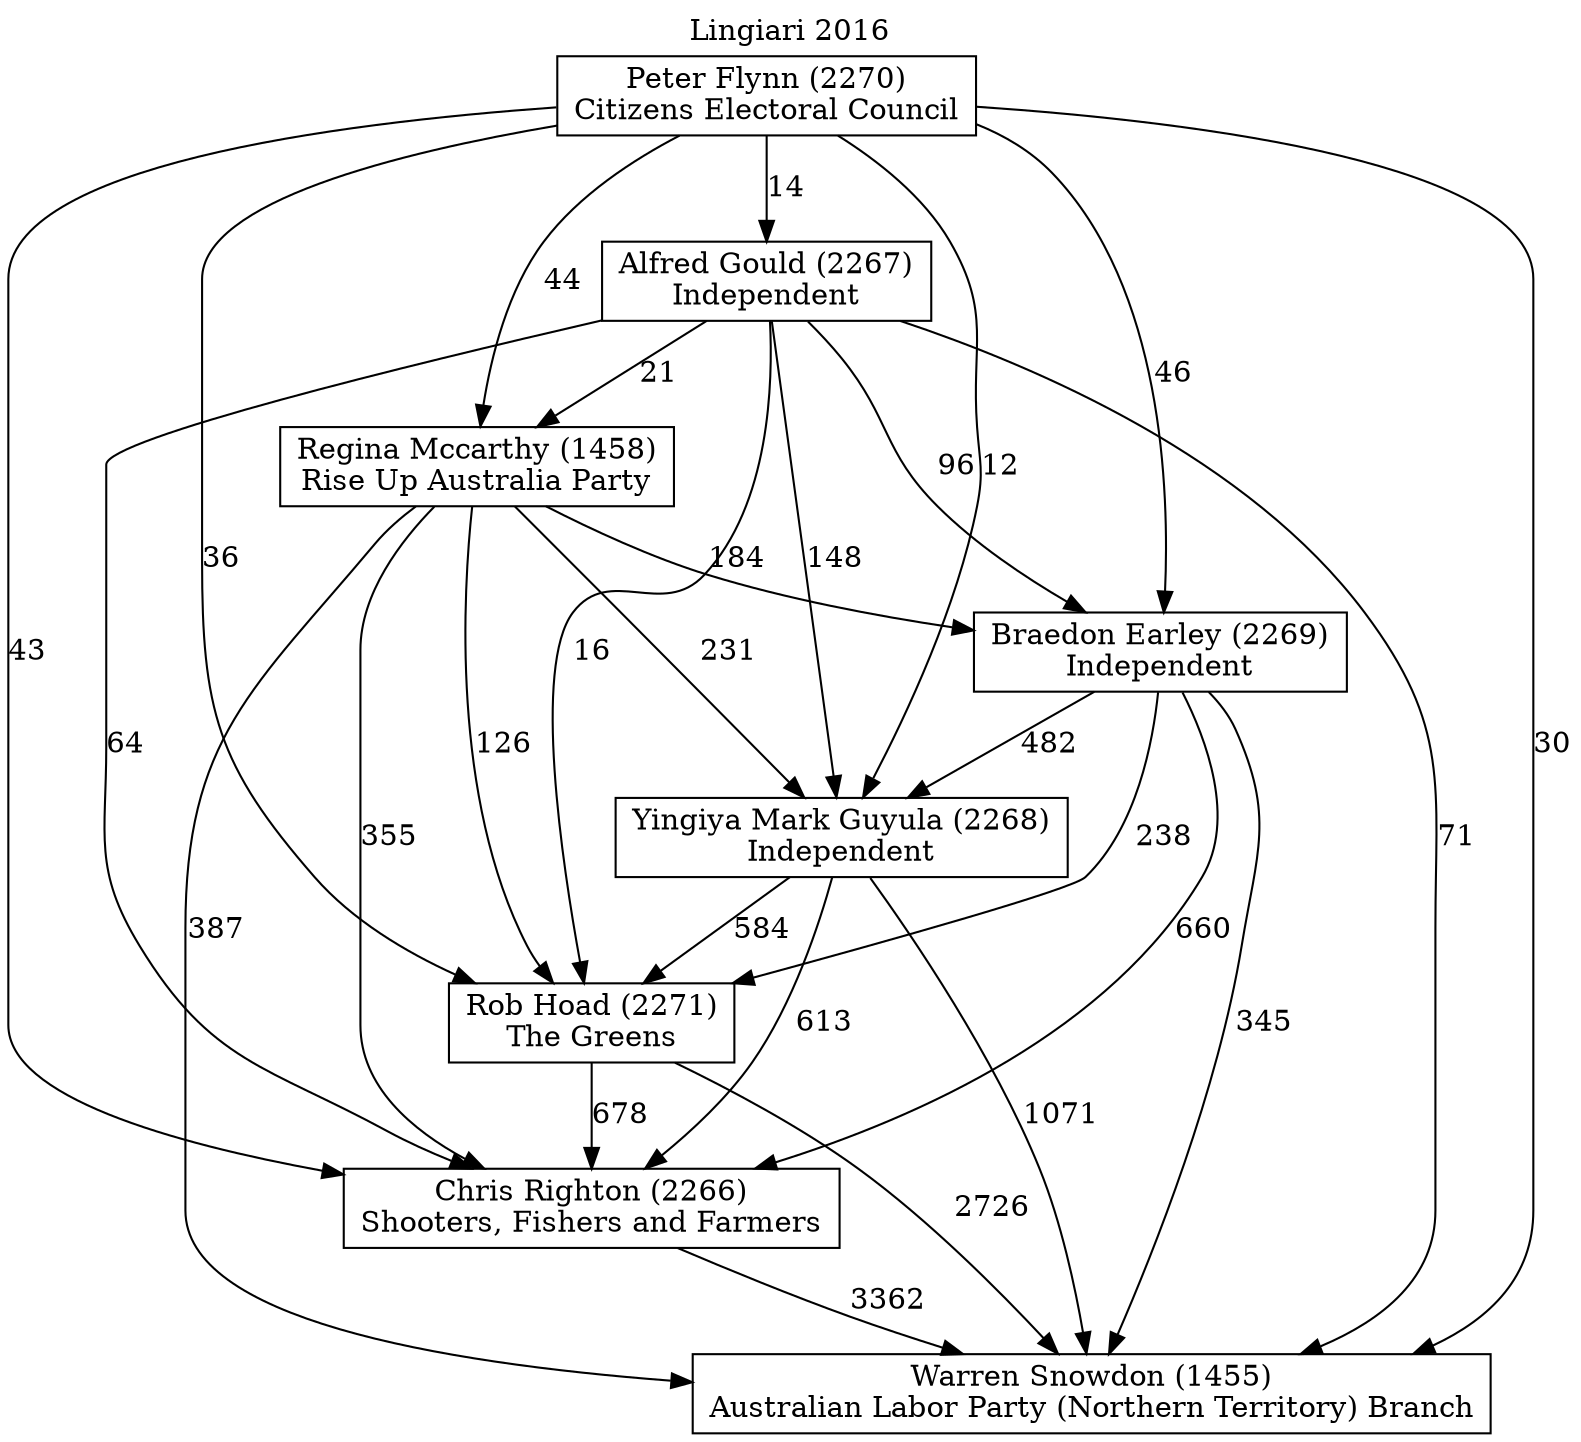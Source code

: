 // House preference flow
digraph "Warren Snowdon (1455)_Lingiari_2016" {
	graph [label="Lingiari 2016" labelloc=t mclimit=10]
	node [shape=box]
	"Chris Righton (2266)" [label="Chris Righton (2266)
Shooters, Fishers and Farmers"]
	"Alfred Gould (2267)" [label="Alfred Gould (2267)
Independent"]
	"Peter Flynn (2270)" [label="Peter Flynn (2270)
Citizens Electoral Council"]
	"Rob Hoad (2271)" [label="Rob Hoad (2271)
The Greens"]
	"Regina Mccarthy (1458)" [label="Regina Mccarthy (1458)
Rise Up Australia Party"]
	"Warren Snowdon (1455)" [label="Warren Snowdon (1455)
Australian Labor Party (Northern Territory) Branch"]
	"Braedon Earley (2269)" [label="Braedon Earley (2269)
Independent"]
	"Yingiya Mark Guyula (2268)" [label="Yingiya Mark Guyula (2268)
Independent"]
	"Regina Mccarthy (1458)" -> "Braedon Earley (2269)" [label=184]
	"Alfred Gould (2267)" -> "Yingiya Mark Guyula (2268)" [label=148]
	"Regina Mccarthy (1458)" -> "Rob Hoad (2271)" [label=126]
	"Yingiya Mark Guyula (2268)" -> "Rob Hoad (2271)" [label=584]
	"Rob Hoad (2271)" -> "Chris Righton (2266)" [label=678]
	"Yingiya Mark Guyula (2268)" -> "Warren Snowdon (1455)" [label=1071]
	"Chris Righton (2266)" -> "Warren Snowdon (1455)" [label=3362]
	"Regina Mccarthy (1458)" -> "Chris Righton (2266)" [label=355]
	"Braedon Earley (2269)" -> "Warren Snowdon (1455)" [label=345]
	"Braedon Earley (2269)" -> "Chris Righton (2266)" [label=660]
	"Alfred Gould (2267)" -> "Regina Mccarthy (1458)" [label=21]
	"Peter Flynn (2270)" -> "Braedon Earley (2269)" [label=46]
	"Peter Flynn (2270)" -> "Rob Hoad (2271)" [label=36]
	"Peter Flynn (2270)" -> "Yingiya Mark Guyula (2268)" [label=12]
	"Rob Hoad (2271)" -> "Warren Snowdon (1455)" [label=2726]
	"Peter Flynn (2270)" -> "Regina Mccarthy (1458)" [label=44]
	"Yingiya Mark Guyula (2268)" -> "Chris Righton (2266)" [label=613]
	"Peter Flynn (2270)" -> "Alfred Gould (2267)" [label=14]
	"Peter Flynn (2270)" -> "Warren Snowdon (1455)" [label=30]
	"Alfred Gould (2267)" -> "Warren Snowdon (1455)" [label=71]
	"Alfred Gould (2267)" -> "Chris Righton (2266)" [label=64]
	"Regina Mccarthy (1458)" -> "Yingiya Mark Guyula (2268)" [label=231]
	"Braedon Earley (2269)" -> "Rob Hoad (2271)" [label=238]
	"Braedon Earley (2269)" -> "Yingiya Mark Guyula (2268)" [label=482]
	"Alfred Gould (2267)" -> "Braedon Earley (2269)" [label=96]
	"Peter Flynn (2270)" -> "Chris Righton (2266)" [label=43]
	"Alfred Gould (2267)" -> "Rob Hoad (2271)" [label=16]
	"Regina Mccarthy (1458)" -> "Warren Snowdon (1455)" [label=387]
}
